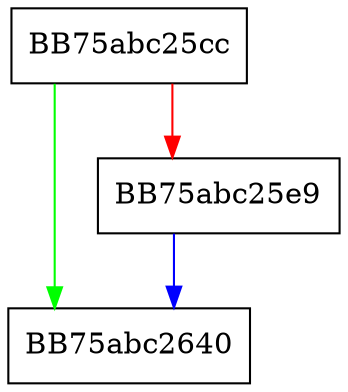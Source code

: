 digraph eIL_rcr64 {
  node [shape="box"];
  graph [splines=ortho];
  BB75abc25cc -> BB75abc2640 [color="green"];
  BB75abc25cc -> BB75abc25e9 [color="red"];
  BB75abc25e9 -> BB75abc2640 [color="blue"];
}